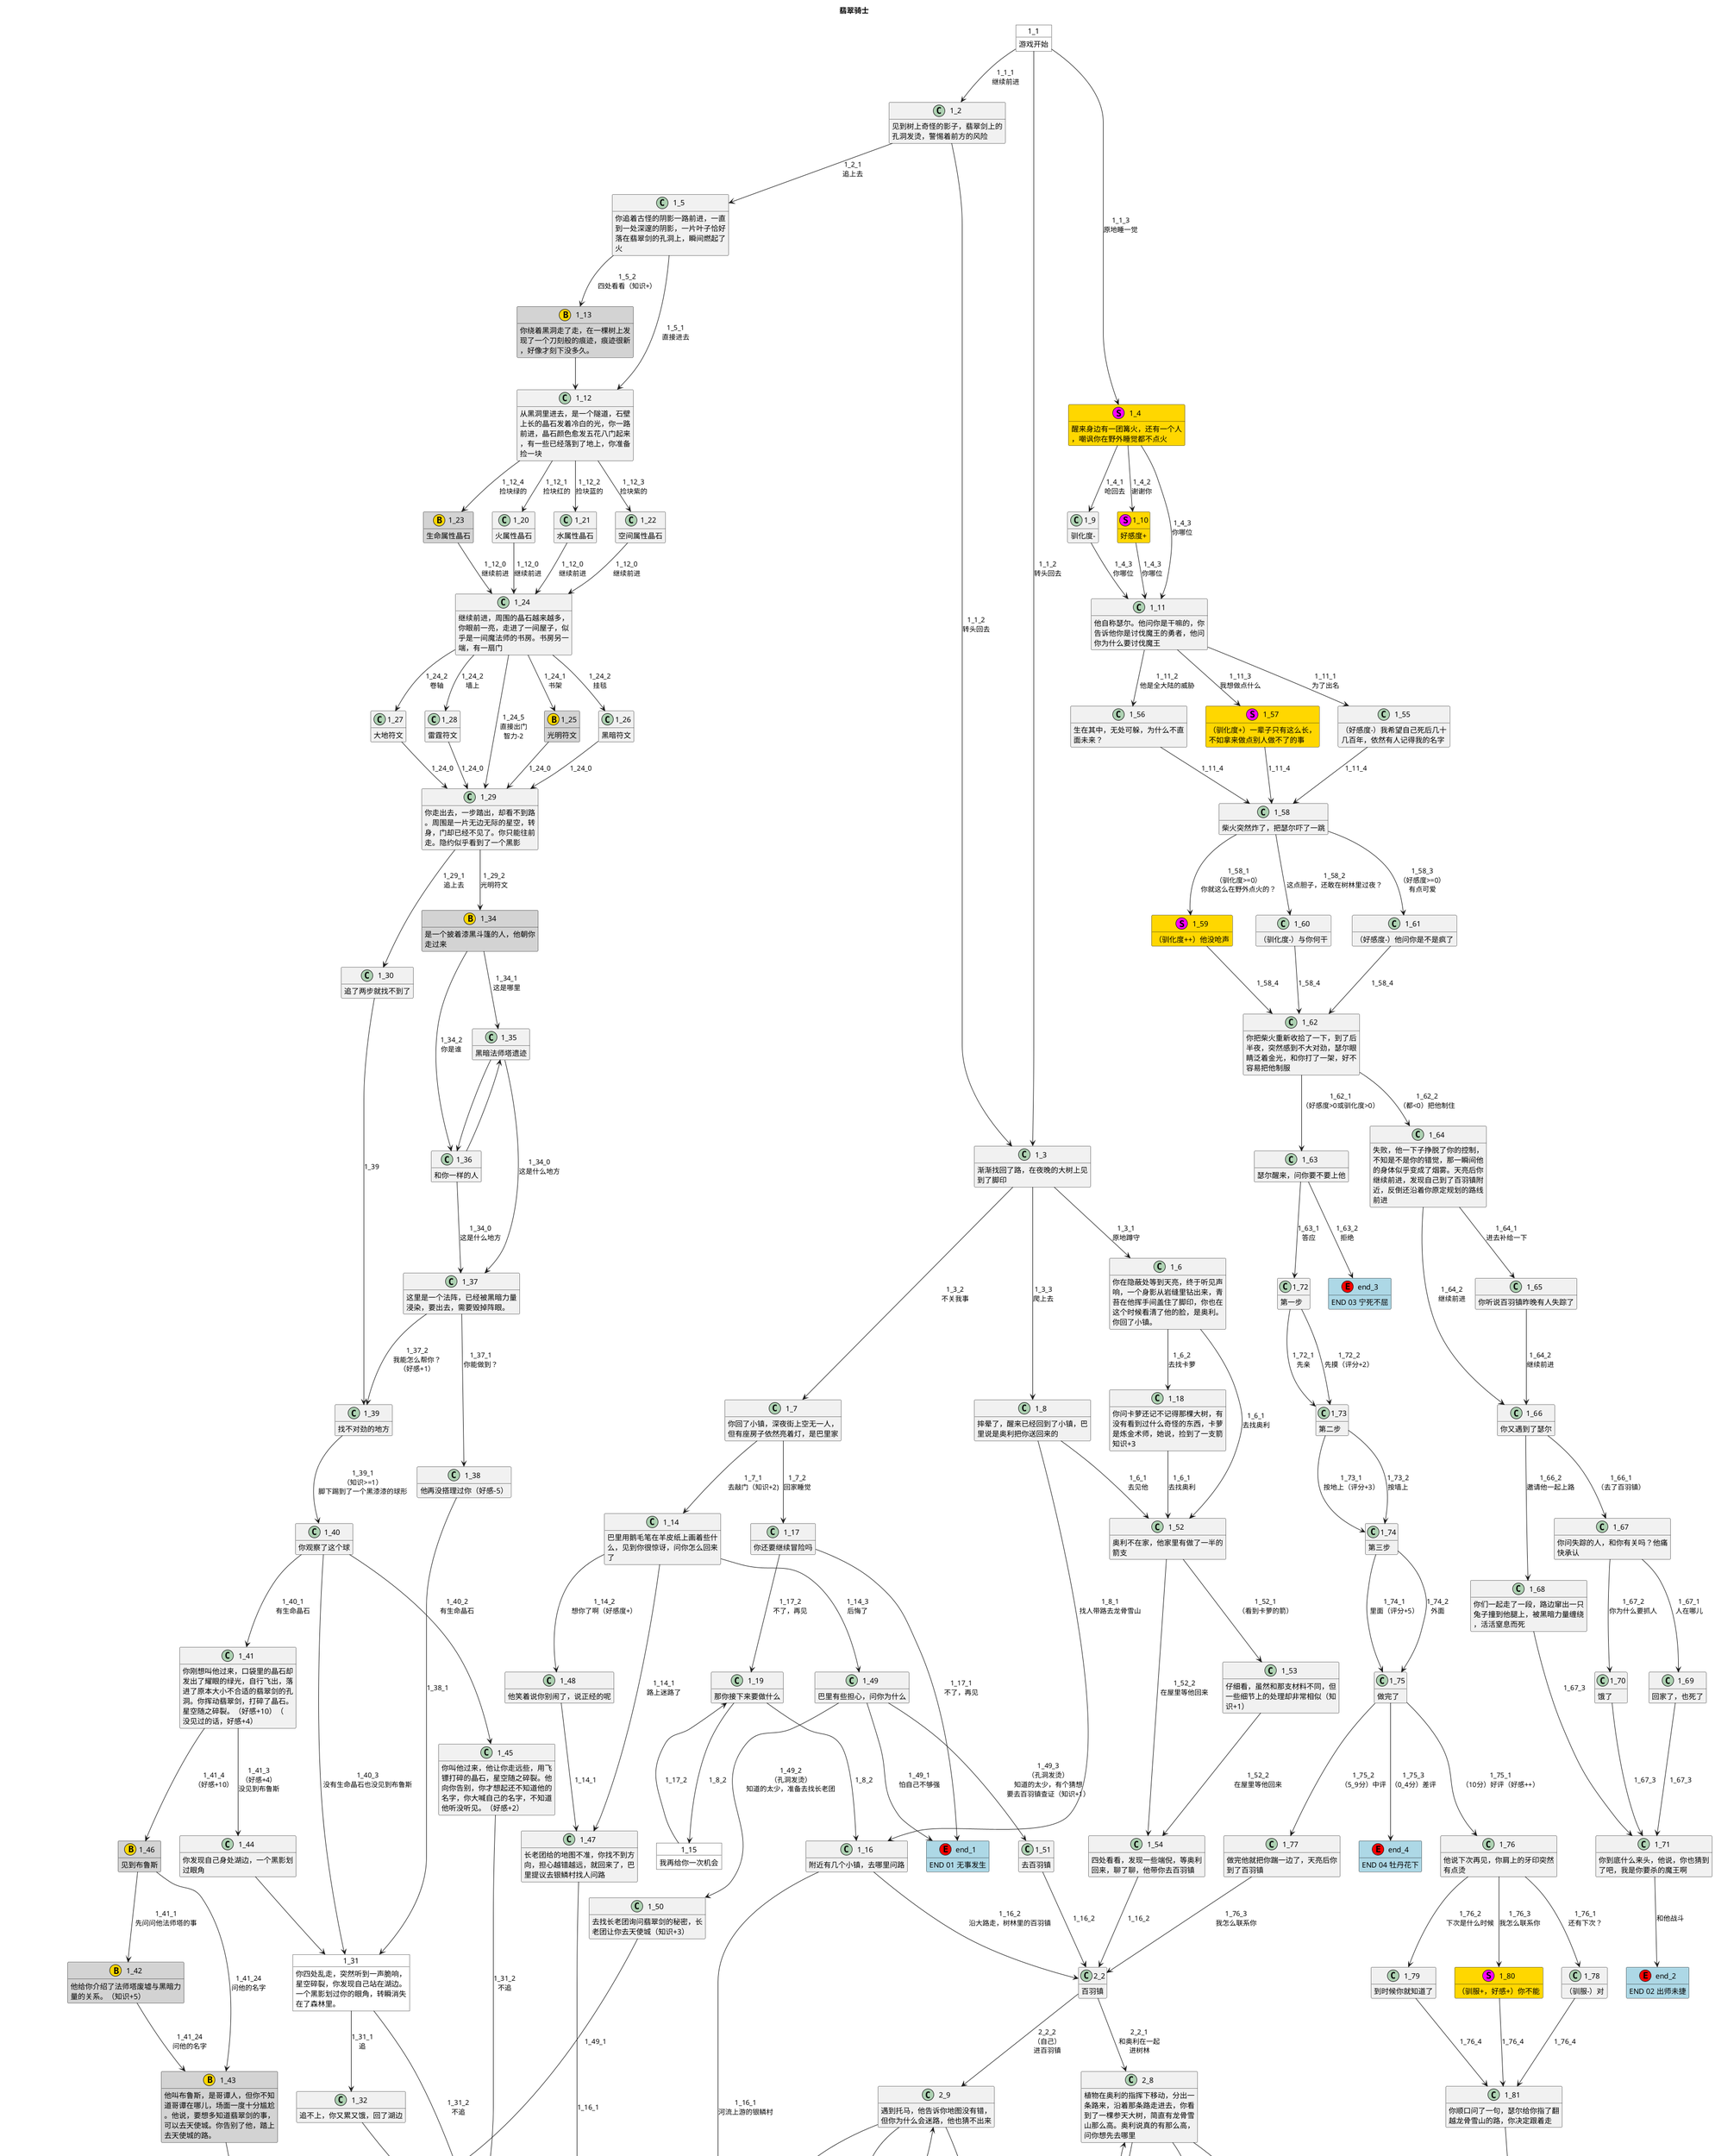 @startuml 翡翠骑士
title 翡翠骑士

skinparam{
    objectbackgroundColor White
    ' classbackgroundColor White
}
hide empty members

!$now_at_ch=0
!$now_at_node=0

!function $wrap($text, $width=15)
    !if %strlen($text) <= $width
!$out = $text
    !else
        !$out = ""
        !$pos = $width
        !$cut = ""
        !while %strlen($text) > $width
            !$cut = $pos
            !if $pos < 0
                !$out = $out + %substr($text, 0, $width)
                !$text = %substr($text, $width, %strlen($text) - $width +1)
            !else
                !$out = $out + %substr($text, 0, $cut)
                !$text = %substr($text, $cut, %strlen($text) - $cut)
            !endif
            !if %strlen($text) > 0
                !$out = $out + "\n"
            !endif
            !$pos = $width
            !$cut = ""
        !endwhile
        !if %strlen($text) > 0
            !$out = $out + $text
        !endif
    !endif
!return $out
!endfunction

!function $node($ch,$index)
!return $ch+"_"+$index
!endfunction

!function $node($ch,$index) return $ch+"_"+$index
!function $node_near($index) return $node($now_at_ch,$index)
!function $node_now() return $node($now_at_ch,$now_at_node)

!function $choice($a,$b,$c=0)
!if ($c==0)
!return $a+"_"+$b
!else
!return $a+"_"+$b+"_"+$c
!endif
!endfunction

!function $choice_near($b,$c) return $choice($node_near($b),$c)

!procedure $tag($node,$name)
    !if ($name == "end")
$node <<(E,Red)>>
class $node #LightBlue
    !elseif ($name == "bruce")
$node <<(B,Gold)>>
class $node #LightGray
    !elseif ($name=="sinestro")
$node <<(S,Magenta)>>
class $node #Gold
    !endif
!endprocedure

!procedure $link($src,$dst,$index="None",$des="None")
    !if ($index=="None")
$src --> $dst
    !elseif ($des=="None")
$src --> $dst:$index
    !else
$src --> $dst:$index\n$wrap($des,10)
    !endif
!endprocedure

!procedure $link_this($dst,$index="None",$des="None")
$link($node_now(),$dst,$index,$des)
!endprocedure

!procedure $link_self($dst,$index="None",$des="None")
!if ($index=="None")
$link($node_now(),$dst,$index,$des)
!else
$link($node_now(),$dst,$choice($node_now(),$index),$des)
!endif
!endprocedure

!procedure $new($node,$context,$type="None")
    !if ($type=="None")
object $node {
    !else
class $node {
    !endif
    $wrap($context)
}
$tag($node,$type)
!endprocedure

!procedure $new_there($context,$type="None")
$new($node_now(),$context,$type)
!endprocedure

!procedure $step($context,$type="None",$chapter=0)
!if ($chapter==0)
!$now_at_node=$now_at_node+1
!else
!$now_at_node=1
!$now_at_ch=$chapter
!endif
$new_there($context,$type)
!endprocedure

!procedure $init_node($choices)
!$t=1
!foreach $tmp in $choices.data
$link_self($node_near($tmp.dst),$t,$tmp.des)
!$t=$t+1
!endfor
!endprocedure

$step("游戏开始","None",1)
!$tmp={"data":[
        {"dst":2,"des":"继续前进"},
        {"dst":3,"des":"转头回去"},
        {"dst":4,"des":"原地睡一觉"}]}
$init_node($tmp)
$step("见到树上奇怪的影子，翡翠剑上的孔洞发烫，警惕着前方的风险")
!$tmp={"data":[
        {"dst":5,"des":"追上去"}]}
$init_node($tmp)
$link_this($node_near(3),$choice_near(1,2),"转头回去")
$step("渐渐找回了路，在夜晚的大树上见到了脚印")
!$tmp={"data":[
        {"dst":6,"des":"原地蹲守"},
        {"dst":7,"des":"不关我事"},
        {"dst":8,"des":"爬上去"}]}
$init_node($tmp)
$step("醒来身边有一团篝火，还有一个人，嘲讽你在野外睡觉都不点火","sinestro")
!$tmp={"data":[
        {"dst":9,"des":"呛回去"},
        {"dst":10,"des":"谢谢你"},
        {"dst":11,"des":"你哪位"}]}
$init_node($tmp)
$step("你追着古怪的阴影一路前进，一直到一处深邃的阴影，一片叶子恰好落在翡翠剑的孔洞上，瞬间燃起了火")
!$tmp={"data":[
        {"dst":12,"des":"直接进去"},
        {"dst":13,"des":"四处看看（知识+）"}]}
$init_node($tmp)
$step("你在隐蔽处等到天亮，终于听见声响，一个身影从岩缝里钻出来，青苔在他挥手间盖住了脚印，你也在这个时候看清了他的脸，是奥利。你回了小镇。")
!$tmp={"data":[
        {"dst":52,"des":"去找奥利"},
        {"dst":18,"des":"去找卡萝"}]}
$init_node($tmp)
$step("你回了小镇，深夜街上空无一人，但有座房子依然亮着灯，是巴里家")
!$tmp={"data":[
        {"dst":14,"des":"去敲门（知识+2)"},
        {"dst":17,"des":"回家睡觉"}]}
$init_node($tmp)
$step("摔晕了，醒来已经回到了小镇，巴里说是奥利把你送回来的")
!$tmp={"data":[
        {"dst":16,"des":"找人带路去龙骨雪山"}]}
$init_node($tmp)
$link_this($node_near(52),$choice_near(6,1),"去见他")
$step("驯化度-")
$link_this($node_near(11),$choice_near(4,3),"你哪位")
$step("好感度+","sinestro")
$link_this($node_near(11),$choice_near(4,3),"你哪位")
$step("他自称瑟尔。他问你是干嘛的，你告诉他你是讨伐魔王的勇者，他问你为什么要讨伐魔王")
!$tmp={"data":[
        {"dst":55,"des":"为了出名"},
        {"dst":56,"des":"他是全大陆的威胁"},
        {"dst":57,"des":"我想做点什么"}]}
$init_node($tmp)
$step("从黑洞里进去，是一个隧道，石壁上长的晶石发着冷白的光，你一路前进，晶石颜色愈发五花八门起来，有一些已经落到了地上，你准备捡一块")
!$tmp={"data":[
        {"dst":20,"des":"捡块红的"},
        {"dst":21,"des":"捡块蓝的"},
        {"dst":22,"des":"捡块紫的"},
        {"dst":23,"des":"捡块绿的"}]}
$init_node($tmp)
$step("你绕着黑洞走了走，在一棵树上发现了一个刀刻般的痕迹，痕迹很新，好像才刻下没多久。","bruce")
$link_this($node_near(12))
$step("巴里用鹅毛笔在羊皮纸上画着些什么，见到你很惊讶，问你怎么回来了")
!$tmp={"data":[
        {"dst":47,"des":"路上迷路了"},
        {"dst":48,"des":"想你了啊（好感度+）"},
        {"dst":49,"des":"后悔了"}]}
$init_node($tmp)
$step("我再给你一次机会")
$link_this($node_near(19),$choice_near(17,2))
$step("附近有几个小镇，去哪里问路")
1_16-->2_1:1_16_1\n河流上游的银鳞村
1_16-->2_2:1_16_2\n沿大路走，树林里的百羽镇

$step("你还要继续冒险吗")
1_17-->end_1:1_17_1\n不了，再见
$new("end_1","END 01 无事发生","end")
1_17-->1_19:1_17_2\n不了，再见
$step("你问卡萝还记不记得那棵大树，有没有看到过什么奇怪的东西，卡萝是炼金术师，她说，捡到了一支箭")
object 1_18{
    知识+3
}
1_18-->1_52:1_6_1\n去找奥利
$step("那你接下来要做什么")
1_19-->1_16:1_8_2
1_19-->1_15:1_8_2
$step("火属性晶石")
1_20-->1_24:1_12_0\n继续前进
$step("水属性晶石")
1_21-->1_24:1_12_0\n继续前进
$step("空间属性晶石")
1_22-->1_24:1_12_0\n继续前进
$step("生命属性晶石","bruce")
1_23-->1_24:1_12_0\n继续前进
$step("继续前进，周围的晶石越来越多，你眼前一亮，走进了一间屋子，似乎是一间魔法师的书房。书房另一端，有一扇门")
1_24-->1_25:1_24_1\n书架
1_24-->1_26:1_24_2\n挂毯
1_24-->1_27:1_24_2\n卷轴
1_24-->1_28:1_24_2\n墙上
1_24-->1_29:1_24_5\n直接出门\n智力-2
$step("光明符文","bruce")
1_25-->1_29:1_24_0
$step("黑暗符文")
1_26-->1_29:1_24_0
$step("大地符文")
1_27-->1_29:1_24_0
$step("雷霆符文")
1_28-->1_29:1_24_0
$step("你走出去，一步踏出，却看不到路。周围是一片无边无际的星空，转身，门却已经不见了。你只能往前走。隐约似乎看到了一个黑影")
1_29-->1_30:1_29_1\n追上去
1_29-->1_34:1_29_2\n光明符文
$step("追了两步就找不到了")
1_30-->1_39:1_39
$step("你四处乱走，突然听到一声脆响，星空碎裂，你发现自己站在湖边。一个黑影划过你的眼角，转瞬消失在了森林里。")
1_31-->1_32:1_31_1\n追
1_31-->1_33:1_31_2\n不追
$step("追不上，你又累又饿，回了湖边")
1_32-->1_33:1_31_2
$step("你在湖边略作休整，沿着水路出去，发现自己到了银鳞村。")
1_33-->2_1:1_16_1
$step("是一个披着漆黑斗篷的人，他朝你走过来","bruce")
1_34-->1_35:1_34_1\n这是哪里
1_34-->1_36:1_34_2\n你是谁
$step("黑暗法师塔遗迹")
1_35-->1_37:1_34_0\n这是什么地方
1_35-->1_36
$step("和你一样的人")
1_36-->1_37:1_34_0\n这是什么地方
1_36-->1_35
$step("这里是一个法阵，已经被黑暗力量浸染，要出去，需要毁掉阵眼。")
1_37-->1_38:1_37_1\n你能做到？
1_37-->1_39:1_37_2\n我能怎么帮你？\n（好感+1）
$step("他再没搭理过你（好感-5）")
1_38-->1_31:1_38_1
$step("找不对劲的地方")
1_39-->1_40:1_39_1\n（知识>=1）\n脚下踢到了一个黑漆漆的球形
$step("你观察了这个球")
1_40-->1_41:1_40_1\n有生命晶石
1_40-->1_45:1_40_2\n有生命晶石
1_40-->1_31:1_40_3\n没有生命晶石也没见到布鲁斯
$step("你刚想叫他过来，口袋里的晶石却发出了耀眼的绿光，自行飞出，落进了原本大小不合适的翡翠剑的孔洞。你挥动翡翠剑，打碎了晶石。星空随之碎裂。（好感+10）（没见过的话，好感+4）")
1_41-->1_44:1_41_3\n（好感+4）\n没见到布鲁斯
1_41-->1_46:1_41_4\n（好感+10）
$step("他给你介绍了法师塔废墟与黑暗力量的关系。（知识+5）","bruce")
1_42-->1_43:1_41_24\n问他的名字
$step("他叫布鲁斯，是哥谭人，但你不知道哥谭在哪儿，场面一度十分尴尬。他说，要想多知道翡翠剑的事，可以去天使城。你告别了他，踏上去天使城的路。","bruce")
1_43-->2_3:1_16_3\n海边的天使城
$step("你发现自己身处湖边，一个黑影划过眼角")
1_44-->1_31
$step("你叫他过来，他让你走远些，用飞镖打碎的晶石，星空随之碎裂。他向你告别，你才想起还不知道他的名字，你大喊自己的名字，不知道他听没听见。（好感+2）")
1_45-->1_33:1_31_2\n不追
$step("见到布鲁斯","bruce")
1_46-->1_42:1_41_1\n先问问他法师塔的事
1_46-->1_43:1_41_24\n问他的名字
$step("长老团给的地图不准，你找不到方向，担心越错越远，就回来了，巴里提议去银鳞村找人问路")
1_47-->2_1:1_16_1
$step("他笑着说你别闹了，说正经的呢")
1_48-->1_47:1_14_1
$step("巴里有些担心，问你为什么")
1_49-->end_1:1_49_1\n怕自己不够强
1_49-->1_50:1_49_2\n（孔洞发烫）\n知道的太少，准备去找长老团
1_49-->1_51:1_49_3\n（孔洞发烫）\n知道的太少，有个猜想\n要去百羽镇查证（知识+1）
$step("去找长老团询问翡翠剑的秘密，长老团让你去天使城（知识+3）")
1_50-->2_3:1_49_1
$step("去百羽镇")
1_51-->2_2:1_16_2
$step("奥利不在家，他家里有做了一半的箭支")
1_52-->1_53:1_52_1\n（看到卡萝的箭）
1_52-->1_54:1_52_2\n在屋里等他回来
$step("仔细看，虽然和那支材料不同，但一些细节上的处理却非常相似（知识+1）")
1_53-->1_54:1_52_2\n在屋里等他回来
$step("四处看看，发现一些端倪，等奥利回来，聊了聊，他带你去百羽镇")
1_54-->2_2:1_16_2
$step("（好感度-）我希望自己死后几十几百年，依然有人记得我的名字")
1_55-->1_58:1_11_4
$step("生在其中，无处可躲，为什么不直面未来？")
1_56-->1_58:1_11_4
$step("（驯化度+）一辈子只有这么长，不如拿来做点别人做不了的事","sinestro")
1_57-->1_58:1_11_4
$step("柴火突然炸了，把瑟尔吓了一跳")
1_58-->1_59:1_58_1\n（驯化度>=0）\n你就这么在野外点火的？
1_58-->1_60:1_58_2\n这点胆子，还敢在树林里过夜？
1_58-->1_61:1_58_3\n（好感度>=0）\n有点可爱
$step("（驯化度++）他没呛声","sinestro")
1_59-->1_62:1_58_4
$step("（驯化度-）与你何干")
1_60-->1_62:1_58_4
$step("（好感度-）他问你是不是疯了")
1_61-->1_62:1_58_4
$step("你把柴火重新收拾了一下，到了后半夜，突然感到不大对劲，瑟尔眼睛泛着金光，和你打了一架，好不容易把他制服")
1_62-->1_63:1_62_1\n（好感度>0或驯化度>0）
1_62-->1_64:1_62_2\n（都<0）把他制住
$step("瑟尔醒来，问你要不要上他")
1_63-->1_72:1_63_1\n答应
1_63-->end_3:1_63_2\n拒绝
$new("end_3","END 03 宁死不屈","end")
$step("失败，他一下子挣脱了你的控制，不知是不是你的错觉，那一瞬间他的身体似乎变成了烟雾。天亮后你继续前进，发现自己到了百羽镇附近，反倒还沿着你原定规划的路线前进")
1_64-->1_65:1_64_1\n进去补给一下
1_64-->1_66:1_64_2\n继续前进
$step("你听说百羽镇昨晚有人失踪了")
1_65-->1_66:1_64_2\n继续前进
$step("你又遇到了瑟尔")
1_66-->1_67:1_66_1\n（去了百羽镇）
1_66-->1_68:1_66_2\n邀请他一起上路
$step("你问失踪的人，和你有关吗？他痛快承认")
1_67-->1_69:1_67_1\n人在哪儿
1_67-->1_70:1_67_2\n你为什么要抓人
$step("你们一起走了一段，路边窜出一只兔子撞到他腿上，被黑暗力量缠绕，活活窒息而死")
1_68-->1_71:1_67_3
$step("回家了，也死了")
1_69-->1_71:1_67_3
$step("饿了")
1_70-->1_71:1_67_3
$step("你到底什么来头，他说，你也猜到了吧，我是你要杀的魔王啊")
1_71-->end_2:和他战斗
$new("end_2","END 02 出师未捷","end")
$step("第一步")
1_72-->1_73:1_72_1\n先亲
1_72-->1_73:1_72_2\n先摸（评分+2）
$step("第二步")
1_73-->1_74:1_73_1\n按地上（评分+3）
1_73-->1_74:1_73_2\n按墙上
$step("第三步")
1_74-->1_75:1_74_1\n里面（评分+5）
1_74-->1_75:1_74_2\n外面
$step("做完了")
1_75-->1_76:1_75_1\n（10分）好评（好感++）
1_75-->1_77:1_75_2\n（5_9分）中评
1_75-->end_4:1_75_3\n（0_4分）差评
$new("end_4","END 04 牡丹花下","end")
$step("他说下次再见，你肩上的牙印突然有点烫")
1_76-->1_78:1_76_1\n还有下次？
1_76-->1_79:1_76_2\n下次是什么时候
1_76-->1_80:1_76_3\n我怎么联系你
$step("做完他就把你踹一边了，天亮后你到了百羽镇")
1_77-->2_2:1_76_3\n我怎么联系你
$step("（驯服-）对")
1_78-->1_81:1_76_4
$step("到时候你就知道了")
1_79-->1_81:1_76_4
$step("（驯服+，好感+）你不能","sinestro")
1_80-->1_81:1_76_4
$step("你顺口问了一句，瑟尔给你指了翻越龙骨雪山的路，你决定跟着走")
1_81-->3_1:1_81_1
$step("银鳞村，图书馆","None",2)
2_1-->2_4:2_1_1\n魔法知识
2_1-->2_5:2_1_2\n传说记载
2_1-->2_6:2_1_3\n大陆历史
$step("百羽镇")
2_2-->2_8:2_2_1\n和奥利在一起\n进树林
2_2-->2_9:2_2_2\n（自己）\n进百羽镇
$step("天使城，神殿")
2_3-->2_24:2_3_1\n（翡翠剑异变3次）
2_3-->2_25:2_3_2\n（翡翠剑异变1次）
$step("黑暗吞食生命，光明消灭黑暗（知识+）")
2_4-->2_1
2_4-->2_7:2_1_4\n研究昨天为什么迷路
$step("精灵是大自然的孩子，也是生命的挚友（知识+）")
2_5-->2_1
2_5-->2_7:2_1_4\n研究昨天为什么迷路
$step("一千年前，黑暗力量也曾来袭过（知识+）")
2_6-->2_1
2_6-->2_7:2_1_4\n研究昨天为什么迷路
$step("翻出一份推论，涉及空间的禁咒级魔法会可能扭曲附近的空间（知识+）")
2_7-->3_2:2_7_1
$step("植物在奥利的指挥下移动，分出一条路来，沿着那条路走进去，你看到了一棵参天大树，简直有龙骨雪山那么高。奥利说真的有那么高，问你想先去哪里")
2_8-->2_10:2_8_1\n黑暗力量
2_8-->2_11:2_8_2\n四处逛逛
2_8-->2_12:2_8_3\n在奥利家见过箭\n箭
$step("遇到托马，他告诉你地图没有错，但你为什么会迷路，他也猜不出来")
2_9-->2_20:2_9_1\n（没看树）\n那我走了，去翻龙骨雪山
2_9-->2_21:2_9_2\n（没看树）\n你还知道别的怪事吗
2_9-->2_19:2_9_3\n（看树）\n你知道精灵吗
$step("奥利带你去问生命之树，生命之树是大陆上第一棵树，已经活了很多很多年，你刚站到它面前，生命之树上忽然伸出一根树枝，拍了拍翡翠剑")
2_10-->2_13:2_10_1\n躲开
2_10-->2_14:2_10_2\n不动
$step("精灵族的栖息地是被称作“生命之树”的植物，高耸入云，精灵是树上结的果子，落地化为人形，有操控自然之力的能力")
2_11-->2_17:2_11_1\n自然之力？
2_11-->2_18:2_11_2\n所以你不是人？
$step("（奥利好感+3）那个徽记是他的精灵名，意为橄榄，敢说出去你就死定了")
2_12-->2_8
$step("根本没用")
2_13-->2_14:2_10_2
$step("（声望+2）生命之树把翡翠剑抽出来，说好久没见过它了")
2_14-->2_15:2_14_1\n上次见是什么时候
2_14-->2_33:2_14_2\n翡翠剑有异动\n这把剑是不是有什么不同凡响的地方\n智力+2
$step("上次见它，还是在阿宾的手里，你问阿宾是谁，生命之树告诉你是很多年前讨伐魔王的勇士，他是精灵族的朋友，从这里出发去翻越龙骨雪山，但再也没有回来")
2_15-->2_16:2_15_1\n道谢离开
$step("你在精灵族休息了一夜，或许是生命的滋养，你感到自己充满精力")
2_16-->3_3:2_16_1\n沿阿宾的路前进
$step("魔法师所谓的自然元素之一的生命，这种能力来自于生命之树，但因为黑暗力量的侵袭，他们已经若小了很多（知识+1）")
2_17-->2_10:2_11_3\n黑暗力量
$step("奥利说我是半人，因为黑暗力量，生命之树几十年没结过果子了")
2_18-->2_10:2_11_3\n黑暗力量
$step("绝迹很久了")
2_19-->2_9:没看树
$step("他问你问这个干什么，你说要去讨伐魔王，他劝你最好别去")
2_20-->2_22:2_20_1\n你还知道什么？
2_20-->2_23:2_20_2\n不想说，我就不问了
$step("今天上午有几个昨天去打猎的人回来，也说昨天莫名其妙地迷路了")
2_21-->2_20:2_9_1\n那我走了，去翻龙骨雪山
$step("托马就是当年捡到翡翠剑的猎人，当时半空中有个黑茧，他用藤蔓够了一下，死了一大片植物，黑茧里绿光大盛，他再睁眼，剑就跌到了地上。（知识+3）")
2_22-->2_23:2_20_2\n不想说，我就不问了
$step("你和托马分开，沿着原定路线向龙骨雪山前进")
2_23-->3_2:2_7_1
$step("翡翠剑在你步入神殿的时候突然飞了起来，一剑刺进了神殿中央的石台，神殿祭司甘瑟走出来，问是怎么回事")
2_24-->2_26:2_24_1\n我也不知道
2_24-->2_27:2_24_2\n（知识>5）\n这下面是不是有黑暗力量
$step("你告诉守卫，是欧阿的长老团让你来这里问问翡翠剑的事，过了一会儿，祭司甘瑟走了出来")
2_25-->2_28:2_25_1\n我来是想了解一下翡翠剑
$step("甘瑟看见翡翠剑，似乎明白了什么，但他没有告诉你")
2_26-->2_28:2_25_1\n我来是想了解一下翡翠剑
$step("是的，石台下镇压的是天使出现的原因，一直封闭着，没有人打开过（智力+2）")
2_27-->2_28:2_25_1\n我来是想了解一下翡翠剑
$step("翡翠剑是在天使城铸造的。工匠是矮人族，也有精灵、魔法导师和炼金师的参与，它有一个特别的功能，就是感应黑暗力量。剑柄上原本镶嵌着一个被称作剑心的宝石，可以把生命力量转换为光明。甘瑟不知道剑心是怎么制造的，也不知道它为什么会消失")
2_28-->2_29:2_28_1\n那你知道什么
2_28-->2_30:2_28_2\n那谁会知道\n（智力+）
$step("我知道谁知道")
2_29-->2_30:2_28_2\n那谁会知道
$step("毁掉剑心的人一定知道，除此之外，就是上一任的翡翠剑主人，阿宾")
2_30-->2_31:2_30_1\n他还活着？
2_30-->2_32:2_30_2\n这不是废话吗\n（智力-）
$step("他死在了龙骨山脉里，甘瑟做过很多探查，大概划出了一个范围")
2_31-->3_4:2_31_1
$step("甘瑟生气了，你还听不听")
2_32-->2_31:2_30_1\n他还活着？
$step("是的，它是专为与魔王作战锻造的")
2_33-->2_15:2_14_1\n上次见是什么时候
$step("瑟尔指的路下面是一片峭壁，隐约能看见一些可以搭手的藤蔓","None",3)
!$tmp={"data":[
        {"dst":5,"des":"爬（驯服度+）"},
        {"dst":30,"des":"不爬"}]}
$init_node($tmp)
@enduml
